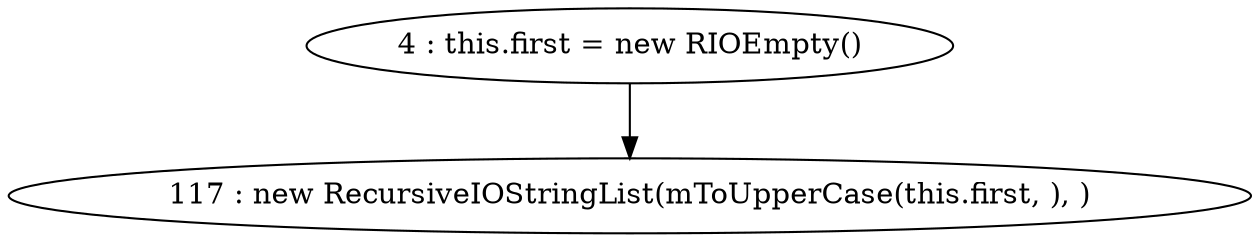 digraph G {
"4 : this.first = new RIOEmpty()"
"4 : this.first = new RIOEmpty()" -> "117 : new RecursiveIOStringList(mToUpperCase(this.first, ), )"
"117 : new RecursiveIOStringList(mToUpperCase(this.first, ), )"
}